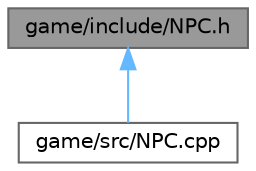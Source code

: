digraph "game/include/NPC.h"
{
 // LATEX_PDF_SIZE
  bgcolor="transparent";
  edge [fontname=Helvetica,fontsize=10,labelfontname=Helvetica,labelfontsize=10];
  node [fontname=Helvetica,fontsize=10,shape=box,height=0.2,width=0.4];
  Node1 [id="Node000001",label="game/include/NPC.h",height=0.2,width=0.4,color="gray40", fillcolor="grey60", style="filled", fontcolor="black",tooltip="Non-player character class."];
  Node1 -> Node2 [id="edge1_Node000001_Node000002",dir="back",color="steelblue1",style="solid",tooltip=" "];
  Node2 [id="Node000002",label="game/src/NPC.cpp",height=0.2,width=0.4,color="grey40", fillcolor="white", style="filled",URL="$NPC_8cpp.html",tooltip=" "];
}
